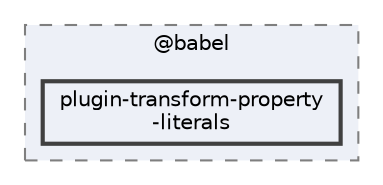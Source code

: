 digraph "pkiclassroomrescheduler/src/main/frontend/node_modules/@babel/plugin-transform-property-literals"
{
 // LATEX_PDF_SIZE
  bgcolor="transparent";
  edge [fontname=Helvetica,fontsize=10,labelfontname=Helvetica,labelfontsize=10];
  node [fontname=Helvetica,fontsize=10,shape=box,height=0.2,width=0.4];
  compound=true
  subgraph clusterdir_bc8070c8b402176472541bb6f0cba6df {
    graph [ bgcolor="#edf0f7", pencolor="grey50", label="@babel", fontname=Helvetica,fontsize=10 style="filled,dashed", URL="dir_bc8070c8b402176472541bb6f0cba6df.html",tooltip=""]
  dir_d55d2d03b220d74e184d73a9e6fbf880 [label="plugin-transform-property\l-literals", fillcolor="#edf0f7", color="grey25", style="filled,bold", URL="dir_d55d2d03b220d74e184d73a9e6fbf880.html",tooltip=""];
  }
}
